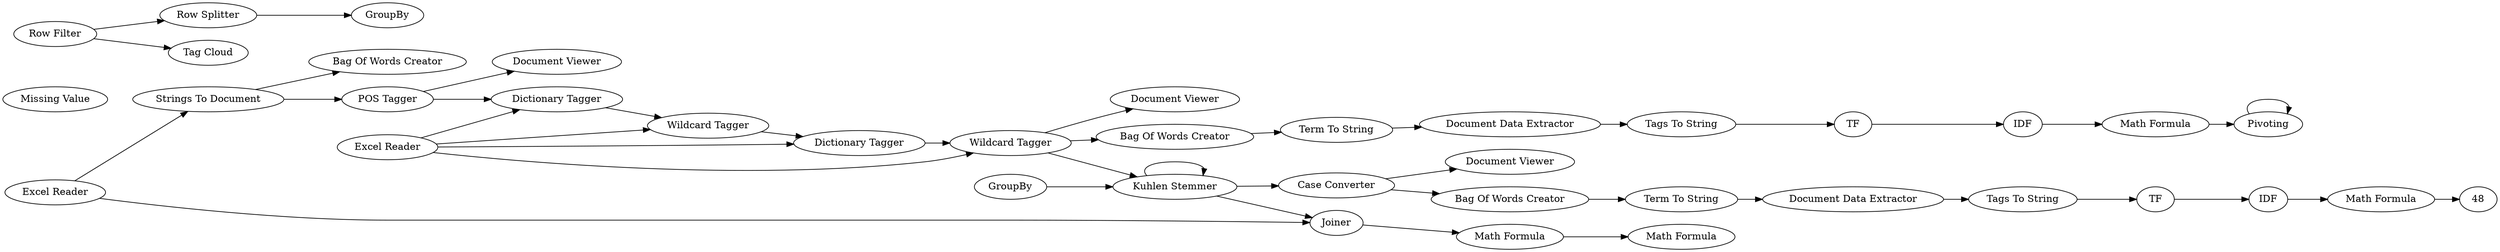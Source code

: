 digraph {
	4 [label="Bag Of Words Creator"]
	6 [label="Strings To Document"]
	7 [label="POS Tagger"]
	9 [label="Document Viewer"]
	10 [label="Dictionary Tagger"]
	11 [label="Excel Reader"]
	12 [label="Wildcard Tagger"]
	13 [label="Dictionary Tagger"]
	14 [label="Wildcard Tagger"]
	15 [label="Document Viewer"]
	21 [label=TF]
	16 [label="Bag Of Words Creator"]
	18 [label="Term To String"]
	19 [label="Document Data Extractor"]
	20 [label="Tags To String"]
	23 [label=IDF]
	24 [label="Math Formula"]
	25 [label=Pivoting]
	26 [label=GroupBy]
	27 [label="Missing Value"]
	28 [label=Joiner]
	28 [label="Kuhlen Stemmer"]
	29 [label="Case Converter"]
	30 [label="Document Viewer"]
	36 [label=TF]
	31 [label="Bag Of Words Creator"]
	33 [label="Term To String"]
	34 [label="Document Data Extractor"]
	35 [label="Tags To String"]
	38 [label=IDF]
	39 [label="Math Formula"]
	40 [label="Row Filter"]
	43 [label="Row Splitter"]
	45 [label=GroupBy]
	46 [label="Tag Cloud"]
	49 [label="Excel Reader"]
	50 [label=Joiner]
	51 [label="Math Formula"]
	52 [label="Math Formula"]
	6 -> 4
	7 -> 10
	7 -> 9
	10 -> 12
	11 -> 10
	11 -> 14
	11 -> 13
	11 -> 12
	12 -> 13
	13 -> 14
	14 -> 15
	16 -> 18
	18 -> 19
	19 -> 20
	25 -> 25
	26 -> 28
	28 -> 28
	28 -> 29
	29 -> 30
	31 -> 33
	33 -> 34
	34 -> 35
	40 -> 43
	40 -> 46
	43 -> 45
	6 -> 7
	14 -> 16
	14 -> 28
	21 -> 23
	20 -> 21
	23 -> 24
	24 -> 25
	28 -> 50
	29 -> 31
	36 -> 38
	35 -> 36
	38 -> 39
	39 -> 48
	49 -> 6
	49 -> 50
	50 -> 51
	51 -> 52
	rankdir=LR
}
